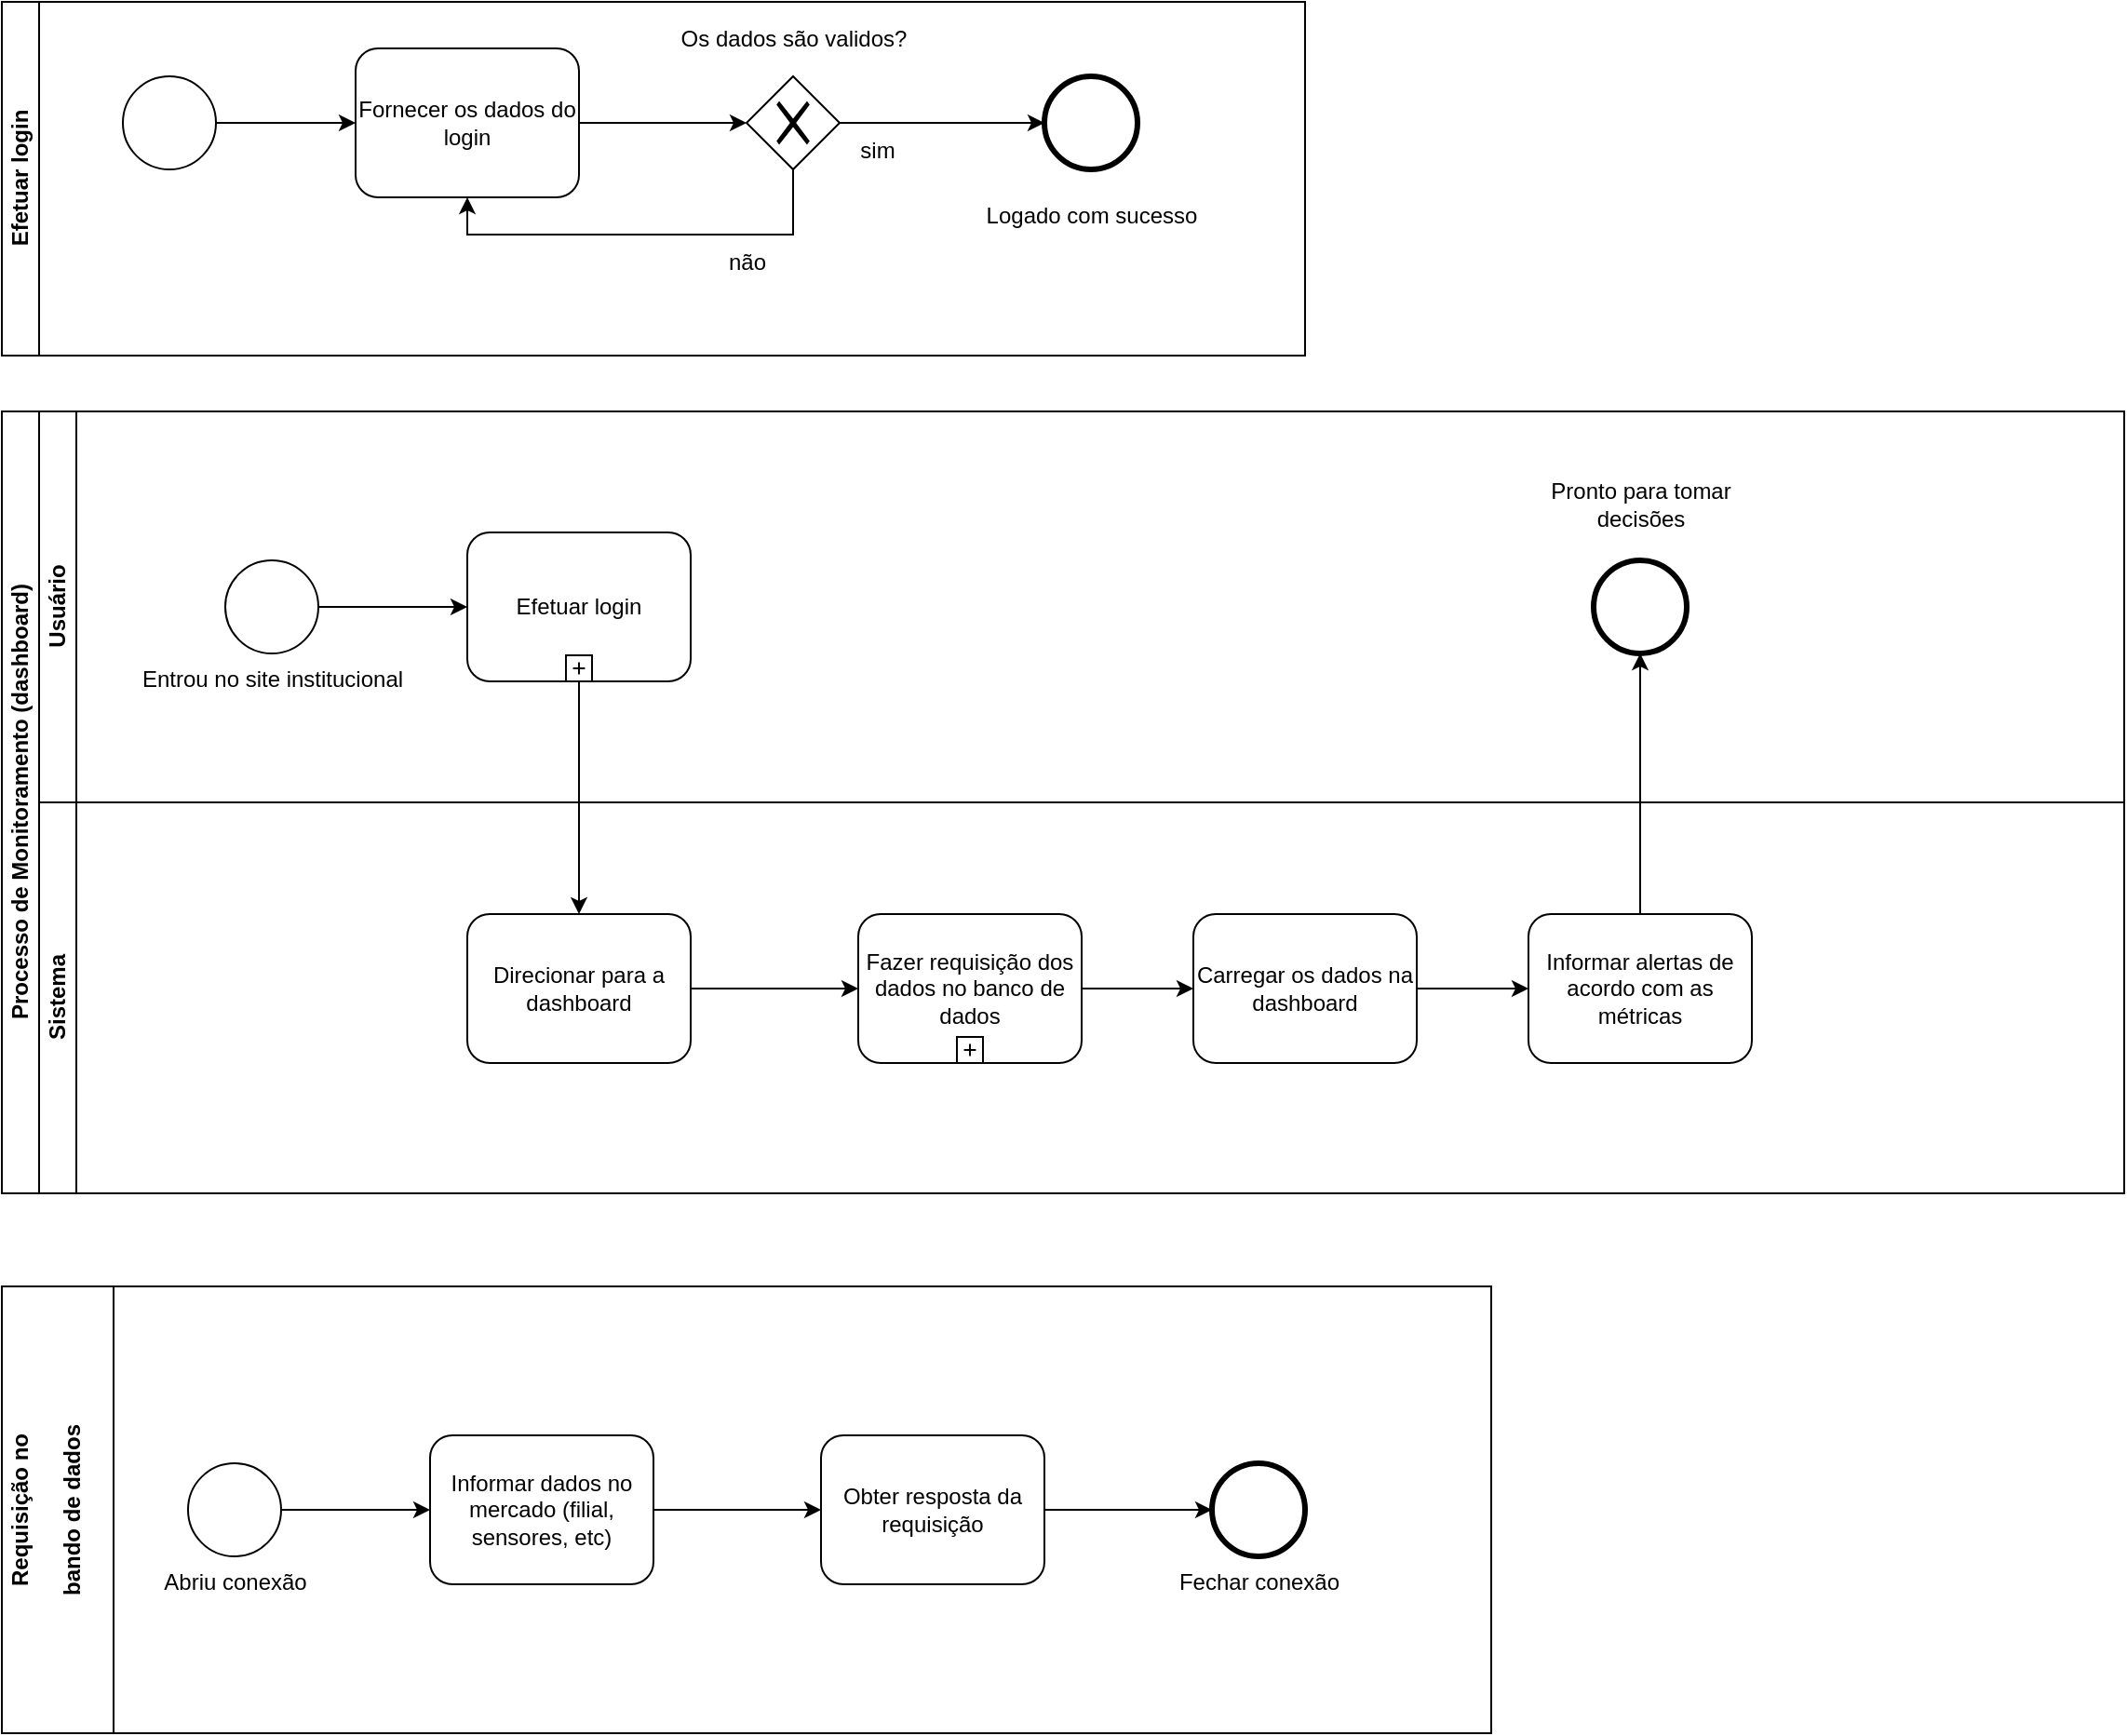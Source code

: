 <mxfile version="13.8.3" type="device"><diagram id="tnLEj-CZfMNl4zoymQTF" name="Page-1"><mxGraphModel dx="1822" dy="1135" grid="1" gridSize="10" guides="1" tooltips="1" connect="1" arrows="1" fold="1" page="0" pageScale="1" pageWidth="827" pageHeight="1169" math="0" shadow="0"><root><mxCell id="0"/><mxCell id="1" parent="0"/><mxCell id="uiscioQvkwJ7Bx-dJebw-1" value="Processo de Monitoramento (dashboard)" style="swimlane;html=1;childLayout=stackLayout;resizeParent=1;resizeParentMax=0;horizontal=0;startSize=20;horizontalStack=0;" vertex="1" parent="1"><mxGeometry x="-150" y="40" width="1140" height="420" as="geometry"/></mxCell><mxCell id="uiscioQvkwJ7Bx-dJebw-2" value="Usuário" style="swimlane;html=1;startSize=20;horizontal=0;" vertex="1" parent="uiscioQvkwJ7Bx-dJebw-1"><mxGeometry x="20" width="1120" height="210" as="geometry"/></mxCell><mxCell id="uiscioQvkwJ7Bx-dJebw-8" style="edgeStyle=orthogonalEdgeStyle;rounded=0;orthogonalLoop=1;jettySize=auto;html=1;" edge="1" parent="uiscioQvkwJ7Bx-dJebw-2" source="uiscioQvkwJ7Bx-dJebw-5" target="uiscioQvkwJ7Bx-dJebw-6"><mxGeometry relative="1" as="geometry"/></mxCell><mxCell id="uiscioQvkwJ7Bx-dJebw-5" value="Entrou no site institucional" style="shape=mxgraph.bpmn.shape;html=1;verticalLabelPosition=bottom;labelBackgroundColor=#ffffff;verticalAlign=top;align=center;perimeter=ellipsePerimeter;outlineConnect=0;outline=standard;symbol=general;" vertex="1" parent="uiscioQvkwJ7Bx-dJebw-2"><mxGeometry x="100" y="80" width="50" height="50" as="geometry"/></mxCell><mxCell id="uiscioQvkwJ7Bx-dJebw-6" value="Efetuar login" style="html=1;whiteSpace=wrap;rounded=1;dropTarget=0;" vertex="1" parent="uiscioQvkwJ7Bx-dJebw-2"><mxGeometry x="230" y="65" width="120" height="80" as="geometry"/></mxCell><mxCell id="uiscioQvkwJ7Bx-dJebw-7" value="" style="html=1;shape=plus;outlineConnect=0;" vertex="1" parent="uiscioQvkwJ7Bx-dJebw-6"><mxGeometry x="0.5" y="1" width="14" height="14" relative="1" as="geometry"><mxPoint x="-7" y="-14" as="offset"/></mxGeometry></mxCell><mxCell id="uiscioQvkwJ7Bx-dJebw-17" value="" style="shape=mxgraph.bpmn.shape;html=1;verticalLabelPosition=bottom;labelBackgroundColor=#ffffff;verticalAlign=top;align=center;perimeter=ellipsePerimeter;outlineConnect=0;outline=end;symbol=general;" vertex="1" parent="uiscioQvkwJ7Bx-dJebw-2"><mxGeometry x="835" y="80" width="50" height="50" as="geometry"/></mxCell><mxCell id="uiscioQvkwJ7Bx-dJebw-20" value="&lt;div&gt;Pronto para tomar&lt;/div&gt;&lt;div&gt;decisões&lt;br&gt;&lt;/div&gt;" style="text;html=1;align=center;verticalAlign=middle;resizable=0;points=[];autosize=1;" vertex="1" parent="uiscioQvkwJ7Bx-dJebw-2"><mxGeometry x="805" y="35" width="110" height="30" as="geometry"/></mxCell><mxCell id="uiscioQvkwJ7Bx-dJebw-3" value="Sistema" style="swimlane;html=1;startSize=20;horizontal=0;" vertex="1" parent="uiscioQvkwJ7Bx-dJebw-1"><mxGeometry x="20" y="210" width="1120" height="210" as="geometry"/></mxCell><mxCell id="uiscioQvkwJ7Bx-dJebw-36" style="edgeStyle=orthogonalEdgeStyle;rounded=0;orthogonalLoop=1;jettySize=auto;html=1;entryX=0;entryY=0.5;entryDx=0;entryDy=0;" edge="1" parent="uiscioQvkwJ7Bx-dJebw-3" source="uiscioQvkwJ7Bx-dJebw-9" target="uiscioQvkwJ7Bx-dJebw-34"><mxGeometry relative="1" as="geometry"/></mxCell><mxCell id="uiscioQvkwJ7Bx-dJebw-9" value="Direcionar para a dashboard" style="shape=ext;rounded=1;html=1;whiteSpace=wrap;" vertex="1" parent="uiscioQvkwJ7Bx-dJebw-3"><mxGeometry x="230" y="60" width="120" height="80" as="geometry"/></mxCell><mxCell id="uiscioQvkwJ7Bx-dJebw-16" style="edgeStyle=orthogonalEdgeStyle;rounded=0;orthogonalLoop=1;jettySize=auto;html=1;entryX=0;entryY=0.5;entryDx=0;entryDy=0;" edge="1" parent="uiscioQvkwJ7Bx-dJebw-3" source="uiscioQvkwJ7Bx-dJebw-13" target="uiscioQvkwJ7Bx-dJebw-15"><mxGeometry relative="1" as="geometry"/></mxCell><mxCell id="uiscioQvkwJ7Bx-dJebw-13" value="Carregar os dados na dashboard" style="shape=ext;rounded=1;html=1;whiteSpace=wrap;" vertex="1" parent="uiscioQvkwJ7Bx-dJebw-3"><mxGeometry x="620" y="60" width="120" height="80" as="geometry"/></mxCell><mxCell id="uiscioQvkwJ7Bx-dJebw-15" value="Informar alertas de acordo com as métricas" style="shape=ext;rounded=1;html=1;whiteSpace=wrap;" vertex="1" parent="uiscioQvkwJ7Bx-dJebw-3"><mxGeometry x="800" y="60" width="120" height="80" as="geometry"/></mxCell><mxCell id="uiscioQvkwJ7Bx-dJebw-37" style="edgeStyle=orthogonalEdgeStyle;rounded=0;orthogonalLoop=1;jettySize=auto;html=1;entryX=0;entryY=0.5;entryDx=0;entryDy=0;" edge="1" parent="uiscioQvkwJ7Bx-dJebw-3" source="uiscioQvkwJ7Bx-dJebw-34" target="uiscioQvkwJ7Bx-dJebw-13"><mxGeometry relative="1" as="geometry"/></mxCell><mxCell id="uiscioQvkwJ7Bx-dJebw-34" value="Fazer requisição dos dados no banco de dados" style="html=1;whiteSpace=wrap;rounded=1;dropTarget=0;" vertex="1" parent="uiscioQvkwJ7Bx-dJebw-3"><mxGeometry x="440" y="60" width="120" height="80" as="geometry"/></mxCell><mxCell id="uiscioQvkwJ7Bx-dJebw-35" value="" style="html=1;shape=plus;outlineConnect=0;" vertex="1" parent="uiscioQvkwJ7Bx-dJebw-34"><mxGeometry x="0.5" y="1" width="14" height="14" relative="1" as="geometry"><mxPoint x="-7" y="-14" as="offset"/></mxGeometry></mxCell><mxCell id="uiscioQvkwJ7Bx-dJebw-10" style="edgeStyle=orthogonalEdgeStyle;rounded=0;orthogonalLoop=1;jettySize=auto;html=1;entryX=0.5;entryY=0;entryDx=0;entryDy=0;" edge="1" parent="uiscioQvkwJ7Bx-dJebw-1" source="uiscioQvkwJ7Bx-dJebw-6" target="uiscioQvkwJ7Bx-dJebw-9"><mxGeometry relative="1" as="geometry"/></mxCell><mxCell id="uiscioQvkwJ7Bx-dJebw-19" style="edgeStyle=orthogonalEdgeStyle;rounded=0;orthogonalLoop=1;jettySize=auto;html=1;entryX=0.5;entryY=1;entryDx=0;entryDy=0;" edge="1" parent="uiscioQvkwJ7Bx-dJebw-1" source="uiscioQvkwJ7Bx-dJebw-15" target="uiscioQvkwJ7Bx-dJebw-17"><mxGeometry relative="1" as="geometry"/></mxCell><mxCell id="uiscioQvkwJ7Bx-dJebw-21" value="Efetuar login" style="swimlane;html=1;horizontal=0;startSize=20;" vertex="1" parent="1"><mxGeometry x="-150" y="-180" width="700" height="190" as="geometry"/></mxCell><mxCell id="uiscioQvkwJ7Bx-dJebw-22" style="edgeStyle=orthogonalEdgeStyle;rounded=0;orthogonalLoop=1;jettySize=auto;html=1;" edge="1" parent="uiscioQvkwJ7Bx-dJebw-21" source="uiscioQvkwJ7Bx-dJebw-23" target="uiscioQvkwJ7Bx-dJebw-25"><mxGeometry relative="1" as="geometry"/></mxCell><mxCell id="uiscioQvkwJ7Bx-dJebw-23" value="" style="shape=mxgraph.bpmn.shape;html=1;verticalLabelPosition=bottom;labelBackgroundColor=#ffffff;verticalAlign=top;align=center;perimeter=ellipsePerimeter;outlineConnect=0;outline=standard;symbol=general;" vertex="1" parent="uiscioQvkwJ7Bx-dJebw-21"><mxGeometry x="65" y="40" width="50" height="50" as="geometry"/></mxCell><mxCell id="uiscioQvkwJ7Bx-dJebw-24" style="edgeStyle=orthogonalEdgeStyle;rounded=0;orthogonalLoop=1;jettySize=auto;html=1;" edge="1" parent="uiscioQvkwJ7Bx-dJebw-21" source="uiscioQvkwJ7Bx-dJebw-25" target="uiscioQvkwJ7Bx-dJebw-28"><mxGeometry relative="1" as="geometry"/></mxCell><mxCell id="uiscioQvkwJ7Bx-dJebw-25" value="Fornecer os dados do login" style="shape=ext;rounded=1;html=1;whiteSpace=wrap;" vertex="1" parent="uiscioQvkwJ7Bx-dJebw-21"><mxGeometry x="190" y="25" width="120" height="80" as="geometry"/></mxCell><mxCell id="uiscioQvkwJ7Bx-dJebw-26" style="edgeStyle=orthogonalEdgeStyle;rounded=0;orthogonalLoop=1;jettySize=auto;html=1;entryX=0.5;entryY=1;entryDx=0;entryDy=0;" edge="1" parent="uiscioQvkwJ7Bx-dJebw-21" source="uiscioQvkwJ7Bx-dJebw-28" target="uiscioQvkwJ7Bx-dJebw-25"><mxGeometry relative="1" as="geometry"><Array as="points"><mxPoint x="425" y="125"/><mxPoint x="250" y="125"/></Array></mxGeometry></mxCell><mxCell id="uiscioQvkwJ7Bx-dJebw-27" style="edgeStyle=orthogonalEdgeStyle;rounded=0;orthogonalLoop=1;jettySize=auto;html=1;entryX=0;entryY=0.5;entryDx=0;entryDy=0;" edge="1" parent="uiscioQvkwJ7Bx-dJebw-21" source="uiscioQvkwJ7Bx-dJebw-28" target="uiscioQvkwJ7Bx-dJebw-31"><mxGeometry relative="1" as="geometry"/></mxCell><mxCell id="uiscioQvkwJ7Bx-dJebw-28" value="" style="shape=mxgraph.bpmn.shape;html=1;verticalLabelPosition=bottom;labelBackgroundColor=#ffffff;verticalAlign=top;align=center;perimeter=rhombusPerimeter;background=gateway;outlineConnect=0;outline=none;symbol=exclusiveGw;" vertex="1" parent="uiscioQvkwJ7Bx-dJebw-21"><mxGeometry x="400" y="40" width="50" height="50" as="geometry"/></mxCell><mxCell id="uiscioQvkwJ7Bx-dJebw-29" value="Os dados são validos?" style="text;html=1;align=center;verticalAlign=middle;resizable=0;points=[];autosize=1;" vertex="1" parent="uiscioQvkwJ7Bx-dJebw-21"><mxGeometry x="355" y="10" width="140" height="20" as="geometry"/></mxCell><mxCell id="uiscioQvkwJ7Bx-dJebw-30" value="não" style="text;html=1;align=center;verticalAlign=middle;resizable=0;points=[];autosize=1;" vertex="1" parent="uiscioQvkwJ7Bx-dJebw-21"><mxGeometry x="380" y="130" width="40" height="20" as="geometry"/></mxCell><mxCell id="uiscioQvkwJ7Bx-dJebw-31" value="" style="shape=mxgraph.bpmn.shape;html=1;verticalLabelPosition=bottom;labelBackgroundColor=#ffffff;verticalAlign=top;align=center;perimeter=ellipsePerimeter;outlineConnect=0;outline=end;symbol=general;" vertex="1" parent="uiscioQvkwJ7Bx-dJebw-21"><mxGeometry x="560" y="40" width="50" height="50" as="geometry"/></mxCell><mxCell id="uiscioQvkwJ7Bx-dJebw-32" value="Logado com sucesso" style="text;html=1;align=center;verticalAlign=middle;resizable=0;points=[];autosize=1;" vertex="1" parent="uiscioQvkwJ7Bx-dJebw-21"><mxGeometry x="515" y="105" width="140" height="20" as="geometry"/></mxCell><mxCell id="uiscioQvkwJ7Bx-dJebw-33" value="sim" style="text;html=1;align=center;verticalAlign=middle;resizable=0;points=[];autosize=1;" vertex="1" parent="uiscioQvkwJ7Bx-dJebw-21"><mxGeometry x="450" y="70" width="40" height="20" as="geometry"/></mxCell><mxCell id="uiscioQvkwJ7Bx-dJebw-38" value="Requisição no &#xA;&#xA;bando de dados&#xA;" style="swimlane;startSize=60;horizontal=0;" vertex="1" parent="1"><mxGeometry x="-150" y="510" width="800" height="240" as="geometry"/></mxCell><mxCell id="uiscioQvkwJ7Bx-dJebw-41" style="edgeStyle=orthogonalEdgeStyle;rounded=0;orthogonalLoop=1;jettySize=auto;html=1;entryX=0;entryY=0.5;entryDx=0;entryDy=0;" edge="1" parent="uiscioQvkwJ7Bx-dJebw-38" source="uiscioQvkwJ7Bx-dJebw-39" target="uiscioQvkwJ7Bx-dJebw-40"><mxGeometry relative="1" as="geometry"/></mxCell><mxCell id="uiscioQvkwJ7Bx-dJebw-39" value="Abriu conexão" style="shape=mxgraph.bpmn.shape;html=1;verticalLabelPosition=bottom;labelBackgroundColor=#ffffff;verticalAlign=top;align=center;perimeter=ellipsePerimeter;outlineConnect=0;outline=standard;symbol=general;" vertex="1" parent="uiscioQvkwJ7Bx-dJebw-38"><mxGeometry x="100" y="95" width="50" height="50" as="geometry"/></mxCell><mxCell id="uiscioQvkwJ7Bx-dJebw-43" style="edgeStyle=orthogonalEdgeStyle;rounded=0;orthogonalLoop=1;jettySize=auto;html=1;entryX=0;entryY=0.5;entryDx=0;entryDy=0;" edge="1" parent="uiscioQvkwJ7Bx-dJebw-38" source="uiscioQvkwJ7Bx-dJebw-40" target="uiscioQvkwJ7Bx-dJebw-42"><mxGeometry relative="1" as="geometry"/></mxCell><mxCell id="uiscioQvkwJ7Bx-dJebw-40" value="Informar dados no mercado (filial, sensores, etc)" style="shape=ext;rounded=1;html=1;whiteSpace=wrap;" vertex="1" parent="uiscioQvkwJ7Bx-dJebw-38"><mxGeometry x="230" y="80" width="120" height="80" as="geometry"/></mxCell><mxCell id="uiscioQvkwJ7Bx-dJebw-45" style="edgeStyle=orthogonalEdgeStyle;rounded=0;orthogonalLoop=1;jettySize=auto;html=1;entryX=0;entryY=0.5;entryDx=0;entryDy=0;" edge="1" parent="uiscioQvkwJ7Bx-dJebw-38" source="uiscioQvkwJ7Bx-dJebw-42" target="uiscioQvkwJ7Bx-dJebw-44"><mxGeometry relative="1" as="geometry"/></mxCell><mxCell id="uiscioQvkwJ7Bx-dJebw-42" value="Obter resposta da requisição" style="shape=ext;rounded=1;html=1;whiteSpace=wrap;" vertex="1" parent="uiscioQvkwJ7Bx-dJebw-38"><mxGeometry x="440" y="80" width="120" height="80" as="geometry"/></mxCell><mxCell id="uiscioQvkwJ7Bx-dJebw-44" value="Fechar conexão" style="shape=mxgraph.bpmn.shape;html=1;verticalLabelPosition=bottom;labelBackgroundColor=#ffffff;verticalAlign=top;align=center;perimeter=ellipsePerimeter;outlineConnect=0;outline=end;symbol=general;" vertex="1" parent="uiscioQvkwJ7Bx-dJebw-38"><mxGeometry x="650" y="95" width="50" height="50" as="geometry"/></mxCell></root></mxGraphModel></diagram></mxfile>